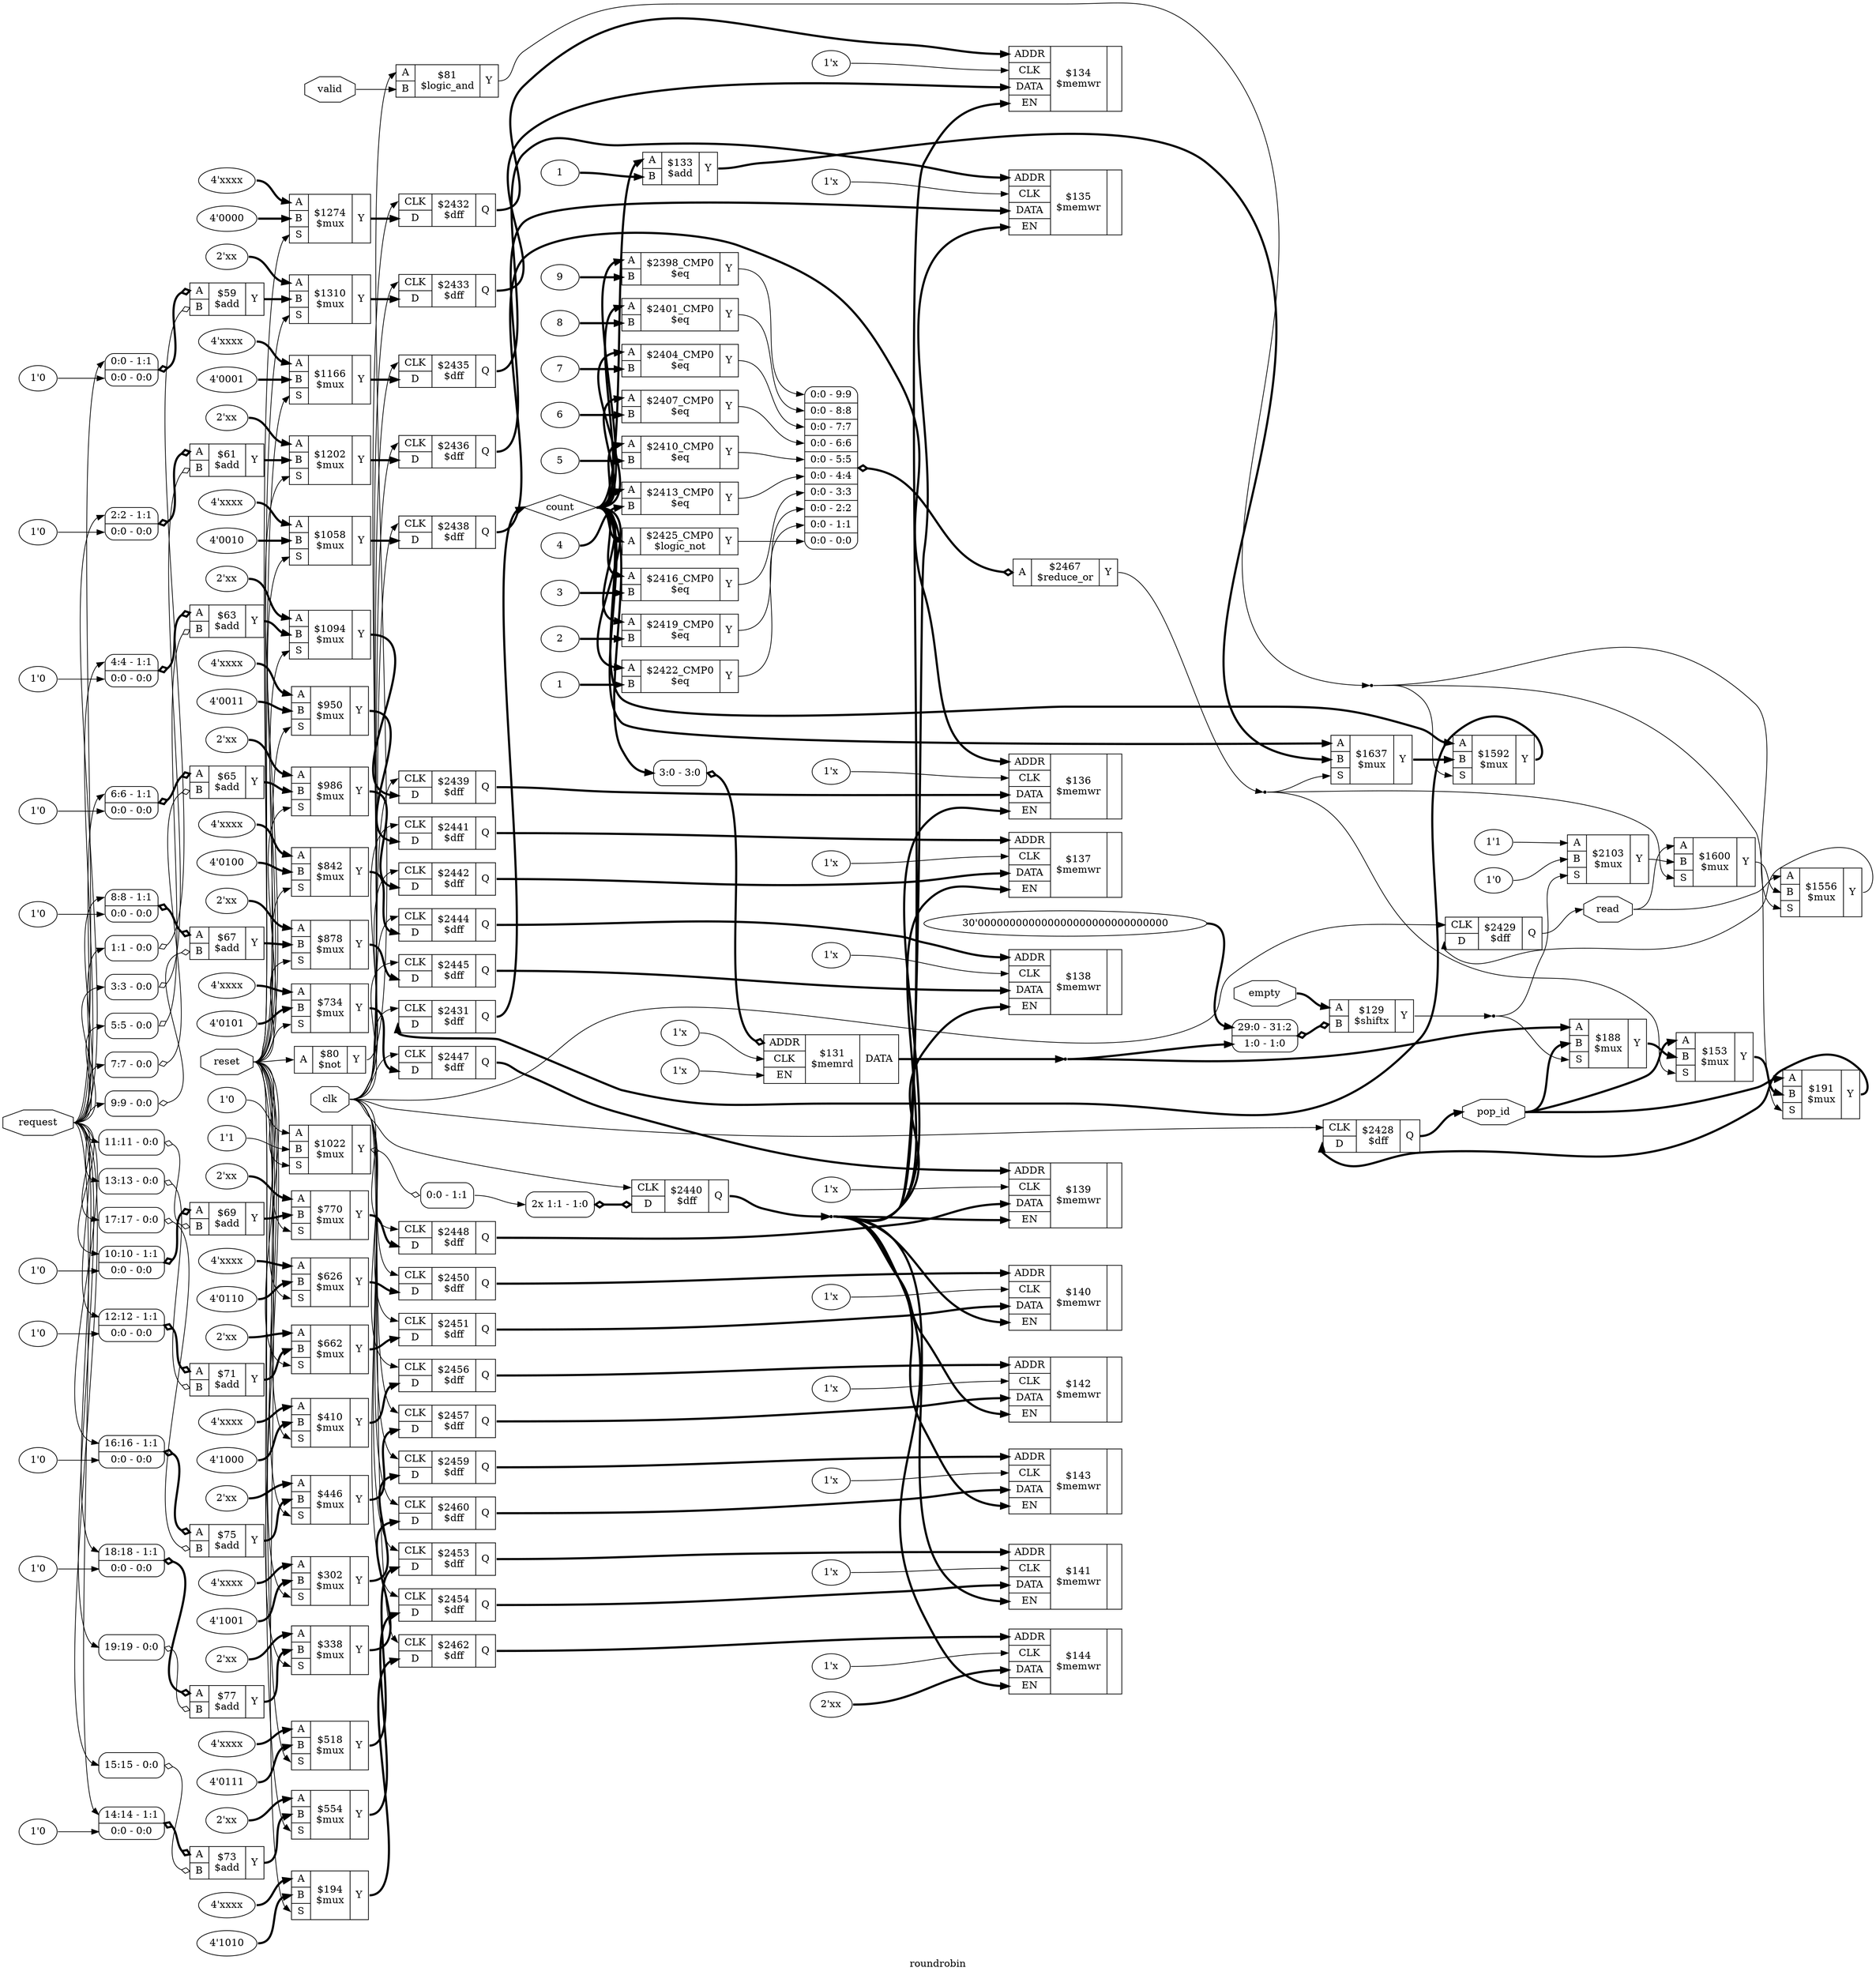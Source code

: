 digraph "roundrobin" {
label="roundrobin";
rankdir="LR";
remincross=true;
n80 [ shape=octagon, label="clk", color="black", fontcolor="black" ];
n81 [ shape=diamond, label="count", color="black", fontcolor="black" ];
n82 [ shape=octagon, label="empty", color="black", fontcolor="black" ];
n83 [ shape=octagon, label="pop_id", color="black", fontcolor="black" ];
n84 [ shape=octagon, label="read", color="black", fontcolor="black" ];
n85 [ shape=octagon, label="request", color="black", fontcolor="black" ];
n86 [ shape=octagon, label="reset", color="black", fontcolor="black" ];
n87 [ shape=octagon, label="valid", color="black", fontcolor="black" ];
v0 [ label="1" ];
c91 [ shape=record, label="{{<p88> A|<p89> B}|$133\n$add|{<p90> Y}}" ];
v2 [ label="1'0" ];
c92 [ shape=record, label="{{<p88> A|<p89> B}|$59\n$add|{<p90> Y}}" ];
x1 [ shape=record, style=rounded, label="<s1> 0:0 - 1:1 |<s0> 0:0 - 0:0 " ];
x1:e -> c92:p88:w [arrowhead=odiamond, arrowtail=odiamond, dir=both, color="black", style="setlinewidth(3)", label=""];
x3 [ shape=record, style=rounded, label="<s0> 1:1 - 0:0 " ];
x3:e -> c92:p89:w [arrowhead=odiamond, arrowtail=odiamond, dir=both, color="black", label=""];
v5 [ label="1'0" ];
c93 [ shape=record, label="{{<p88> A|<p89> B}|$61\n$add|{<p90> Y}}" ];
x4 [ shape=record, style=rounded, label="<s1> 2:2 - 1:1 |<s0> 0:0 - 0:0 " ];
x4:e -> c93:p88:w [arrowhead=odiamond, arrowtail=odiamond, dir=both, color="black", style="setlinewidth(3)", label=""];
x6 [ shape=record, style=rounded, label="<s0> 3:3 - 0:0 " ];
x6:e -> c93:p89:w [arrowhead=odiamond, arrowtail=odiamond, dir=both, color="black", label=""];
v8 [ label="1'0" ];
c94 [ shape=record, label="{{<p88> A|<p89> B}|$63\n$add|{<p90> Y}}" ];
x7 [ shape=record, style=rounded, label="<s1> 4:4 - 1:1 |<s0> 0:0 - 0:0 " ];
x7:e -> c94:p88:w [arrowhead=odiamond, arrowtail=odiamond, dir=both, color="black", style="setlinewidth(3)", label=""];
x9 [ shape=record, style=rounded, label="<s0> 5:5 - 0:0 " ];
x9:e -> c94:p89:w [arrowhead=odiamond, arrowtail=odiamond, dir=both, color="black", label=""];
v11 [ label="1'0" ];
c95 [ shape=record, label="{{<p88> A|<p89> B}|$65\n$add|{<p90> Y}}" ];
x10 [ shape=record, style=rounded, label="<s1> 6:6 - 1:1 |<s0> 0:0 - 0:0 " ];
x10:e -> c95:p88:w [arrowhead=odiamond, arrowtail=odiamond, dir=both, color="black", style="setlinewidth(3)", label=""];
x12 [ shape=record, style=rounded, label="<s0> 7:7 - 0:0 " ];
x12:e -> c95:p89:w [arrowhead=odiamond, arrowtail=odiamond, dir=both, color="black", label=""];
v14 [ label="1'0" ];
c96 [ shape=record, label="{{<p88> A|<p89> B}|$67\n$add|{<p90> Y}}" ];
x13 [ shape=record, style=rounded, label="<s1> 8:8 - 1:1 |<s0> 0:0 - 0:0 " ];
x13:e -> c96:p88:w [arrowhead=odiamond, arrowtail=odiamond, dir=both, color="black", style="setlinewidth(3)", label=""];
x15 [ shape=record, style=rounded, label="<s0> 9:9 - 0:0 " ];
x15:e -> c96:p89:w [arrowhead=odiamond, arrowtail=odiamond, dir=both, color="black", label=""];
v17 [ label="1'0" ];
c97 [ shape=record, label="{{<p88> A|<p89> B}|$69\n$add|{<p90> Y}}" ];
x16 [ shape=record, style=rounded, label="<s1> 10:10 - 1:1 |<s0> 0:0 - 0:0 " ];
x16:e -> c97:p88:w [arrowhead=odiamond, arrowtail=odiamond, dir=both, color="black", style="setlinewidth(3)", label=""];
x18 [ shape=record, style=rounded, label="<s0> 11:11 - 0:0 " ];
x18:e -> c97:p89:w [arrowhead=odiamond, arrowtail=odiamond, dir=both, color="black", label=""];
v20 [ label="1'0" ];
c98 [ shape=record, label="{{<p88> A|<p89> B}|$71\n$add|{<p90> Y}}" ];
x19 [ shape=record, style=rounded, label="<s1> 12:12 - 1:1 |<s0> 0:0 - 0:0 " ];
x19:e -> c98:p88:w [arrowhead=odiamond, arrowtail=odiamond, dir=both, color="black", style="setlinewidth(3)", label=""];
x21 [ shape=record, style=rounded, label="<s0> 13:13 - 0:0 " ];
x21:e -> c98:p89:w [arrowhead=odiamond, arrowtail=odiamond, dir=both, color="black", label=""];
v23 [ label="1'0" ];
c99 [ shape=record, label="{{<p88> A|<p89> B}|$73\n$add|{<p90> Y}}" ];
x22 [ shape=record, style=rounded, label="<s1> 14:14 - 1:1 |<s0> 0:0 - 0:0 " ];
x22:e -> c99:p88:w [arrowhead=odiamond, arrowtail=odiamond, dir=both, color="black", style="setlinewidth(3)", label=""];
x24 [ shape=record, style=rounded, label="<s0> 15:15 - 0:0 " ];
x24:e -> c99:p89:w [arrowhead=odiamond, arrowtail=odiamond, dir=both, color="black", label=""];
v26 [ label="1'0" ];
c100 [ shape=record, label="{{<p88> A|<p89> B}|$75\n$add|{<p90> Y}}" ];
x25 [ shape=record, style=rounded, label="<s1> 16:16 - 1:1 |<s0> 0:0 - 0:0 " ];
x25:e -> c100:p88:w [arrowhead=odiamond, arrowtail=odiamond, dir=both, color="black", style="setlinewidth(3)", label=""];
x27 [ shape=record, style=rounded, label="<s0> 17:17 - 0:0 " ];
x27:e -> c100:p89:w [arrowhead=odiamond, arrowtail=odiamond, dir=both, color="black", label=""];
v29 [ label="1'0" ];
c101 [ shape=record, label="{{<p88> A|<p89> B}|$77\n$add|{<p90> Y}}" ];
x28 [ shape=record, style=rounded, label="<s1> 18:18 - 1:1 |<s0> 0:0 - 0:0 " ];
x28:e -> c101:p88:w [arrowhead=odiamond, arrowtail=odiamond, dir=both, color="black", style="setlinewidth(3)", label=""];
x30 [ shape=record, style=rounded, label="<s0> 19:19 - 0:0 " ];
x30:e -> c101:p89:w [arrowhead=odiamond, arrowtail=odiamond, dir=both, color="black", label=""];
c102 [ shape=record, label="{{<p88> A}|$2467\n$reduce_or|{<p90> Y}}" ];
x31 [ shape=record, style=rounded, label="<s9> 0:0 - 9:9 |<s8> 0:0 - 8:8 |<s7> 0:0 - 7:7 |<s6> 0:0 - 6:6 |<s5> 0:0 - 5:5 |<s4> 0:0 - 4:4 |<s3> 0:0 - 3:3 |<s2> 0:0 - 2:2 |<s1> 0:0 - 1:1 |<s0> 0:0 - 0:0 " ];
x31:e -> c102:p88:w [arrowhead=odiamond, arrowtail=odiamond, dir=both, color="black", style="setlinewidth(3)", label=""];
c103 [ shape=record, label="{{<p88> A}|$80\n$not|{<p90> Y}}" ];
c104 [ shape=record, label="{{<p88> A|<p89> B}|$81\n$logic_and|{<p90> Y}}" ];
v33 [ label="1'x" ];
v34 [ label="1'x" ];
c109 [ shape=record, label="{{<p105> ADDR|<p106> CLK|<p107> EN}|$131\n$memrd|{<p108> DATA}}" ];
x32 [ shape=record, style=rounded, label="<s0> 3:0 - 3:0 " ];
x32:e -> c109:p105:w [arrowhead=odiamond, arrowtail=odiamond, dir=both, color="black", style="setlinewidth(3)", label=""];
v35 [ label="1'x" ];
c110 [ shape=record, label="{{<p105> ADDR|<p106> CLK|<p108> DATA|<p107> EN}|$134\n$memwr|{}}" ];
v36 [ label="1'x" ];
c111 [ shape=record, label="{{<p105> ADDR|<p106> CLK|<p108> DATA|<p107> EN}|$135\n$memwr|{}}" ];
v37 [ label="1'x" ];
c112 [ shape=record, label="{{<p105> ADDR|<p106> CLK|<p108> DATA|<p107> EN}|$136\n$memwr|{}}" ];
v38 [ label="1'x" ];
c113 [ shape=record, label="{{<p105> ADDR|<p106> CLK|<p108> DATA|<p107> EN}|$137\n$memwr|{}}" ];
v39 [ label="1'x" ];
c114 [ shape=record, label="{{<p105> ADDR|<p106> CLK|<p108> DATA|<p107> EN}|$138\n$memwr|{}}" ];
v40 [ label="1'x" ];
c115 [ shape=record, label="{{<p105> ADDR|<p106> CLK|<p108> DATA|<p107> EN}|$139\n$memwr|{}}" ];
v41 [ label="1'x" ];
c116 [ shape=record, label="{{<p105> ADDR|<p106> CLK|<p108> DATA|<p107> EN}|$140\n$memwr|{}}" ];
v42 [ label="1'x" ];
c117 [ shape=record, label="{{<p105> ADDR|<p106> CLK|<p108> DATA|<p107> EN}|$141\n$memwr|{}}" ];
v43 [ label="1'x" ];
c118 [ shape=record, label="{{<p105> ADDR|<p106> CLK|<p108> DATA|<p107> EN}|$142\n$memwr|{}}" ];
v44 [ label="1'x" ];
c119 [ shape=record, label="{{<p105> ADDR|<p106> CLK|<p108> DATA|<p107> EN}|$143\n$memwr|{}}" ];
v45 [ label="1'x" ];
v46 [ label="2'xx" ];
c120 [ shape=record, label="{{<p105> ADDR|<p106> CLK|<p108> DATA|<p107> EN}|$144\n$memwr|{}}" ];
c123 [ shape=record, label="{{<p106> CLK|<p121> D}|$2428\n$dff|{<p122> Q}}" ];
c124 [ shape=record, label="{{<p106> CLK|<p121> D}|$2429\n$dff|{<p122> Q}}" ];
c125 [ shape=record, label="{{<p106> CLK|<p121> D}|$2431\n$dff|{<p122> Q}}" ];
c126 [ shape=record, label="{{<p106> CLK|<p121> D}|$2432\n$dff|{<p122> Q}}" ];
c127 [ shape=record, label="{{<p106> CLK|<p121> D}|$2433\n$dff|{<p122> Q}}" ];
c128 [ shape=record, label="{{<p106> CLK|<p121> D}|$2435\n$dff|{<p122> Q}}" ];
c129 [ shape=record, label="{{<p106> CLK|<p121> D}|$2436\n$dff|{<p122> Q}}" ];
c130 [ shape=record, label="{{<p106> CLK|<p121> D}|$2438\n$dff|{<p122> Q}}" ];
c131 [ shape=record, label="{{<p106> CLK|<p121> D}|$2439\n$dff|{<p122> Q}}" ];
c132 [ shape=record, label="{{<p106> CLK|<p121> D}|$2440\n$dff|{<p122> Q}}" ];
x47 [ shape=record, style=rounded, label="<s1> 2x 1:1 - 1:0 " ];
x47:e -> c132:p121:w [arrowhead=odiamond, arrowtail=odiamond, dir=both, color="black", style="setlinewidth(3)", label=""];
c133 [ shape=record, label="{{<p106> CLK|<p121> D}|$2441\n$dff|{<p122> Q}}" ];
c134 [ shape=record, label="{{<p106> CLK|<p121> D}|$2442\n$dff|{<p122> Q}}" ];
c135 [ shape=record, label="{{<p106> CLK|<p121> D}|$2444\n$dff|{<p122> Q}}" ];
c136 [ shape=record, label="{{<p106> CLK|<p121> D}|$2445\n$dff|{<p122> Q}}" ];
c137 [ shape=record, label="{{<p106> CLK|<p121> D}|$2447\n$dff|{<p122> Q}}" ];
c138 [ shape=record, label="{{<p106> CLK|<p121> D}|$2448\n$dff|{<p122> Q}}" ];
c139 [ shape=record, label="{{<p106> CLK|<p121> D}|$2450\n$dff|{<p122> Q}}" ];
c140 [ shape=record, label="{{<p106> CLK|<p121> D}|$2451\n$dff|{<p122> Q}}" ];
c141 [ shape=record, label="{{<p106> CLK|<p121> D}|$2453\n$dff|{<p122> Q}}" ];
c142 [ shape=record, label="{{<p106> CLK|<p121> D}|$2454\n$dff|{<p122> Q}}" ];
c143 [ shape=record, label="{{<p106> CLK|<p121> D}|$2456\n$dff|{<p122> Q}}" ];
c144 [ shape=record, label="{{<p106> CLK|<p121> D}|$2457\n$dff|{<p122> Q}}" ];
c145 [ shape=record, label="{{<p106> CLK|<p121> D}|$2459\n$dff|{<p122> Q}}" ];
c146 [ shape=record, label="{{<p106> CLK|<p121> D}|$2460\n$dff|{<p122> Q}}" ];
c147 [ shape=record, label="{{<p106> CLK|<p121> D}|$2462\n$dff|{<p122> Q}}" ];
v48 [ label="1'0" ];
v49 [ label="1'1" ];
c149 [ shape=record, label="{{<p88> A|<p89> B|<p148> S}|$1022\n$mux|{<p90> Y}}" ];
x50 [ shape=record, style=rounded, label="<s0> 0:0 - 1:1 " ];
c149:p90:e -> x50:w [arrowhead=odiamond, arrowtail=odiamond, dir=both, color="black", label=""];
v51 [ label="4'xxxx" ];
v52 [ label="4'0010" ];
c150 [ shape=record, label="{{<p88> A|<p89> B|<p148> S}|$1058\n$mux|{<p90> Y}}" ];
v53 [ label="2'xx" ];
c151 [ shape=record, label="{{<p88> A|<p89> B|<p148> S}|$1094\n$mux|{<p90> Y}}" ];
v54 [ label="4'xxxx" ];
v55 [ label="4'0001" ];
c152 [ shape=record, label="{{<p88> A|<p89> B|<p148> S}|$1166\n$mux|{<p90> Y}}" ];
v56 [ label="2'xx" ];
c153 [ shape=record, label="{{<p88> A|<p89> B|<p148> S}|$1202\n$mux|{<p90> Y}}" ];
v57 [ label="4'xxxx" ];
v58 [ label="4'0000" ];
c154 [ shape=record, label="{{<p88> A|<p89> B|<p148> S}|$1274\n$mux|{<p90> Y}}" ];
v59 [ label="2'xx" ];
c155 [ shape=record, label="{{<p88> A|<p89> B|<p148> S}|$1310\n$mux|{<p90> Y}}" ];
c156 [ shape=record, label="{{<p88> A|<p89> B|<p148> S}|$153\n$mux|{<p90> Y}}" ];
c157 [ shape=record, label="{{<p88> A|<p89> B|<p148> S}|$1556\n$mux|{<p90> Y}}" ];
c158 [ shape=record, label="{{<p88> A|<p89> B|<p148> S}|$1592\n$mux|{<p90> Y}}" ];
c159 [ shape=record, label="{{<p88> A|<p89> B|<p148> S}|$1600\n$mux|{<p90> Y}}" ];
c160 [ shape=record, label="{{<p88> A|<p89> B|<p148> S}|$1637\n$mux|{<p90> Y}}" ];
c161 [ shape=record, label="{{<p88> A|<p89> B|<p148> S}|$188\n$mux|{<p90> Y}}" ];
c162 [ shape=record, label="{{<p88> A|<p89> B|<p148> S}|$191\n$mux|{<p90> Y}}" ];
v60 [ label="4'xxxx" ];
v61 [ label="4'1010" ];
c163 [ shape=record, label="{{<p88> A|<p89> B|<p148> S}|$194\n$mux|{<p90> Y}}" ];
v62 [ label="1'1" ];
v63 [ label="1'0" ];
c164 [ shape=record, label="{{<p88> A|<p89> B|<p148> S}|$2103\n$mux|{<p90> Y}}" ];
v64 [ label="9" ];
c165 [ shape=record, label="{{<p88> A|<p89> B}|$2398_CMP0\n$eq|{<p90> Y}}" ];
v65 [ label="8" ];
c166 [ shape=record, label="{{<p88> A|<p89> B}|$2401_CMP0\n$eq|{<p90> Y}}" ];
v66 [ label="7" ];
c167 [ shape=record, label="{{<p88> A|<p89> B}|$2404_CMP0\n$eq|{<p90> Y}}" ];
v67 [ label="6" ];
c168 [ shape=record, label="{{<p88> A|<p89> B}|$2407_CMP0\n$eq|{<p90> Y}}" ];
v68 [ label="5" ];
c169 [ shape=record, label="{{<p88> A|<p89> B}|$2410_CMP0\n$eq|{<p90> Y}}" ];
v69 [ label="4" ];
c170 [ shape=record, label="{{<p88> A|<p89> B}|$2413_CMP0\n$eq|{<p90> Y}}" ];
v70 [ label="3" ];
c171 [ shape=record, label="{{<p88> A|<p89> B}|$2416_CMP0\n$eq|{<p90> Y}}" ];
v71 [ label="2" ];
c172 [ shape=record, label="{{<p88> A|<p89> B}|$2419_CMP0\n$eq|{<p90> Y}}" ];
v72 [ label="1" ];
c173 [ shape=record, label="{{<p88> A|<p89> B}|$2422_CMP0\n$eq|{<p90> Y}}" ];
c174 [ shape=record, label="{{<p88> A}|$2425_CMP0\n$logic_not|{<p90> Y}}" ];
v73 [ label="4'xxxx" ];
v74 [ label="4'1001" ];
c175 [ shape=record, label="{{<p88> A|<p89> B|<p148> S}|$302\n$mux|{<p90> Y}}" ];
v75 [ label="2'xx" ];
c176 [ shape=record, label="{{<p88> A|<p89> B|<p148> S}|$338\n$mux|{<p90> Y}}" ];
v76 [ label="4'xxxx" ];
v77 [ label="4'1000" ];
c177 [ shape=record, label="{{<p88> A|<p89> B|<p148> S}|$410\n$mux|{<p90> Y}}" ];
v78 [ label="2'xx" ];
c178 [ shape=record, label="{{<p88> A|<p89> B|<p148> S}|$446\n$mux|{<p90> Y}}" ];
v79 [ label="4'xxxx" ];
v80 [ label="4'0111" ];
c179 [ shape=record, label="{{<p88> A|<p89> B|<p148> S}|$518\n$mux|{<p90> Y}}" ];
v81 [ label="2'xx" ];
c180 [ shape=record, label="{{<p88> A|<p89> B|<p148> S}|$554\n$mux|{<p90> Y}}" ];
v82 [ label="4'xxxx" ];
v83 [ label="4'0110" ];
c181 [ shape=record, label="{{<p88> A|<p89> B|<p148> S}|$626\n$mux|{<p90> Y}}" ];
v84 [ label="2'xx" ];
c182 [ shape=record, label="{{<p88> A|<p89> B|<p148> S}|$662\n$mux|{<p90> Y}}" ];
v85 [ label="4'xxxx" ];
v86 [ label="4'0101" ];
c183 [ shape=record, label="{{<p88> A|<p89> B|<p148> S}|$734\n$mux|{<p90> Y}}" ];
v87 [ label="2'xx" ];
c184 [ shape=record, label="{{<p88> A|<p89> B|<p148> S}|$770\n$mux|{<p90> Y}}" ];
v88 [ label="4'xxxx" ];
v89 [ label="4'0100" ];
c185 [ shape=record, label="{{<p88> A|<p89> B|<p148> S}|$842\n$mux|{<p90> Y}}" ];
v90 [ label="2'xx" ];
c186 [ shape=record, label="{{<p88> A|<p89> B|<p148> S}|$878\n$mux|{<p90> Y}}" ];
v91 [ label="4'xxxx" ];
v92 [ label="4'0011" ];
c187 [ shape=record, label="{{<p88> A|<p89> B|<p148> S}|$950\n$mux|{<p90> Y}}" ];
v93 [ label="2'xx" ];
c188 [ shape=record, label="{{<p88> A|<p89> B|<p148> S}|$986\n$mux|{<p90> Y}}" ];
v95 [ label="30'000000000000000000000000000000" ];
c189 [ shape=record, label="{{<p88> A|<p89> B}|$129\n$shiftx|{<p90> Y}}" ];
x94 [ shape=record, style=rounded, label="<s1> 29:0 - 31:2 |<s0> 1:0 - 1:0 " ];
x94:e -> c189:p89:w [arrowhead=odiamond, arrowtail=odiamond, dir=both, color="black", style="setlinewidth(3)", label=""];
c188:p90:e -> c134:p121:w [color="black", style="setlinewidth(3)", label=""];
c185:p90:e -> c135:p121:w [color="black", style="setlinewidth(3)", label=""];
c186:p90:e -> c136:p121:w [color="black", style="setlinewidth(3)", label=""];
c183:p90:e -> c137:p121:w [color="black", style="setlinewidth(3)", label=""];
c184:p90:e -> c138:p121:w [color="black", style="setlinewidth(3)", label=""];
c181:p90:e -> c139:p121:w [color="black", style="setlinewidth(3)", label=""];
c182:p90:e -> c140:p121:w [color="black", style="setlinewidth(3)", label=""];
c179:p90:e -> c141:p121:w [color="black", style="setlinewidth(3)", label=""];
c180:p90:e -> c142:p121:w [color="black", style="setlinewidth(3)", label=""];
c177:p90:e -> c143:p121:w [color="black", style="setlinewidth(3)", label=""];
c154:p90:e -> c126:p121:w [color="black", style="setlinewidth(3)", label=""];
c178:p90:e -> c144:p121:w [color="black", style="setlinewidth(3)", label=""];
c175:p90:e -> c145:p121:w [color="black", style="setlinewidth(3)", label=""];
c176:p90:e -> c146:p121:w [color="black", style="setlinewidth(3)", label=""];
c163:p90:e -> c147:p121:w [color="black", style="setlinewidth(3)", label=""];
c158:p90:e -> c125:p121:w [color="black", style="setlinewidth(3)", label=""];
c162:p90:e -> c123:p121:w [color="black", style="setlinewidth(3)", label=""];
c157:p90:e -> c124:p121:w [color="black", label=""];
c160:p90:e -> c158:p89:w [color="black", style="setlinewidth(3)", label=""];
c159:p90:e -> c157:p89:w [color="black", label=""];
c91:p90:e -> c160:p89:w [color="black", style="setlinewidth(3)", label=""];
c155:p90:e -> c127:p121:w [color="black", style="setlinewidth(3)", label=""];
c164:p90:e -> c159:p89:w [color="black", label=""];
c92:p90:e -> c155:p89:w [color="black", style="setlinewidth(3)", label=""];
c93:p90:e -> c153:p89:w [color="black", style="setlinewidth(3)", label=""];
c94:p90:e -> c151:p89:w [color="black", style="setlinewidth(3)", label=""];
c95:p90:e -> c188:p89:w [color="black", style="setlinewidth(3)", label=""];
c96:p90:e -> c186:p89:w [color="black", style="setlinewidth(3)", label=""];
c97:p90:e -> c184:p89:w [color="black", style="setlinewidth(3)", label=""];
c98:p90:e -> c182:p89:w [color="black", style="setlinewidth(3)", label=""];
c99:p90:e -> c180:p89:w [color="black", style="setlinewidth(3)", label=""];
c100:p90:e -> c178:p89:w [color="black", style="setlinewidth(3)", label=""];
x50:s0:e -> x47:s1:w [color="black", label=""];
c101:p90:e -> c176:p89:w [color="black", style="setlinewidth(3)", label=""];
n41 [ shape=point ];
c102:p90:e -> n41:w [color="black", label=""];
n41:e -> c156:p148:w [color="black", label=""];
n41:e -> c159:p148:w [color="black", label=""];
n41:e -> c160:p148:w [color="black", label=""];
c103:p90:e -> c104:p88:w [color="black", label=""];
n43 [ shape=point ];
c104:p90:e -> n43:w [color="black", label=""];
n43:e -> c157:p148:w [color="black", label=""];
n43:e -> c158:p148:w [color="black", label=""];
n43:e -> c162:p148:w [color="black", label=""];
n44 [ shape=point ];
c109:p108:e -> n44:w [color="black", style="setlinewidth(3)", label=""];
n44:e -> c161:p88:w [color="black", style="setlinewidth(3)", label=""];
n44:e -> x94:s0:w [color="black", style="setlinewidth(3)", label=""];
c126:p122:e -> c110:p105:w [color="black", style="setlinewidth(3)", label=""];
c127:p122:e -> c110:p108:w [color="black", style="setlinewidth(3)", label=""];
n47 [ shape=point ];
c132:p122:e -> n47:w [color="black", style="setlinewidth(3)", label=""];
n47:e -> c110:p107:w [color="black", style="setlinewidth(3)", label=""];
n47:e -> c111:p107:w [color="black", style="setlinewidth(3)", label=""];
n47:e -> c112:p107:w [color="black", style="setlinewidth(3)", label=""];
n47:e -> c113:p107:w [color="black", style="setlinewidth(3)", label=""];
n47:e -> c114:p107:w [color="black", style="setlinewidth(3)", label=""];
n47:e -> c115:p107:w [color="black", style="setlinewidth(3)", label=""];
n47:e -> c116:p107:w [color="black", style="setlinewidth(3)", label=""];
n47:e -> c117:p107:w [color="black", style="setlinewidth(3)", label=""];
n47:e -> c118:p107:w [color="black", style="setlinewidth(3)", label=""];
n47:e -> c119:p107:w [color="black", style="setlinewidth(3)", label=""];
n47:e -> c120:p107:w [color="black", style="setlinewidth(3)", label=""];
c128:p122:e -> c111:p105:w [color="black", style="setlinewidth(3)", label=""];
c129:p122:e -> c111:p108:w [color="black", style="setlinewidth(3)", label=""];
c152:p90:e -> c128:p121:w [color="black", style="setlinewidth(3)", label=""];
c130:p122:e -> c112:p105:w [color="black", style="setlinewidth(3)", label=""];
c131:p122:e -> c112:p108:w [color="black", style="setlinewidth(3)", label=""];
c133:p122:e -> c113:p105:w [color="black", style="setlinewidth(3)", label=""];
c134:p122:e -> c113:p108:w [color="black", style="setlinewidth(3)", label=""];
c135:p122:e -> c114:p105:w [color="black", style="setlinewidth(3)", label=""];
c136:p122:e -> c114:p108:w [color="black", style="setlinewidth(3)", label=""];
c137:p122:e -> c115:p105:w [color="black", style="setlinewidth(3)", label=""];
c138:p122:e -> c115:p108:w [color="black", style="setlinewidth(3)", label=""];
c139:p122:e -> c116:p105:w [color="black", style="setlinewidth(3)", label=""];
c140:p122:e -> c116:p108:w [color="black", style="setlinewidth(3)", label=""];
c153:p90:e -> c129:p121:w [color="black", style="setlinewidth(3)", label=""];
c141:p122:e -> c117:p105:w [color="black", style="setlinewidth(3)", label=""];
c142:p122:e -> c117:p108:w [color="black", style="setlinewidth(3)", label=""];
c143:p122:e -> c118:p105:w [color="black", style="setlinewidth(3)", label=""];
c144:p122:e -> c118:p108:w [color="black", style="setlinewidth(3)", label=""];
c145:p122:e -> c119:p105:w [color="black", style="setlinewidth(3)", label=""];
c146:p122:e -> c119:p108:w [color="black", style="setlinewidth(3)", label=""];
c147:p122:e -> c120:p105:w [color="black", style="setlinewidth(3)", label=""];
c161:p90:e -> c156:p89:w [color="black", style="setlinewidth(3)", label=""];
c156:p90:e -> c162:p89:w [color="black", style="setlinewidth(3)", label=""];
c165:p90:e -> x31:s9:w [color="black", label=""];
c150:p90:e -> c130:p121:w [color="black", style="setlinewidth(3)", label=""];
c166:p90:e -> x31:s8:w [color="black", label=""];
c167:p90:e -> x31:s7:w [color="black", label=""];
c168:p90:e -> x31:s6:w [color="black", label=""];
c169:p90:e -> x31:s5:w [color="black", label=""];
c170:p90:e -> x31:s4:w [color="black", label=""];
c171:p90:e -> x31:s3:w [color="black", label=""];
c172:p90:e -> x31:s2:w [color="black", label=""];
c173:p90:e -> x31:s1:w [color="black", label=""];
c174:p90:e -> x31:s0:w [color="black", label=""];
n79 [ shape=point ];
c189:p90:e -> n79:w [color="black", label=""];
n79:e -> c161:p148:w [color="black", label=""];
n79:e -> c164:p148:w [color="black", label=""];
c151:p90:e -> c131:p121:w [color="black", style="setlinewidth(3)", label=""];
n80:e -> c123:p106:w [color="black", label=""];
n80:e -> c124:p106:w [color="black", label=""];
n80:e -> c125:p106:w [color="black", label=""];
n80:e -> c126:p106:w [color="black", label=""];
n80:e -> c127:p106:w [color="black", label=""];
n80:e -> c128:p106:w [color="black", label=""];
n80:e -> c129:p106:w [color="black", label=""];
n80:e -> c130:p106:w [color="black", label=""];
n80:e -> c131:p106:w [color="black", label=""];
n80:e -> c132:p106:w [color="black", label=""];
n80:e -> c133:p106:w [color="black", label=""];
n80:e -> c134:p106:w [color="black", label=""];
n80:e -> c135:p106:w [color="black", label=""];
n80:e -> c136:p106:w [color="black", label=""];
n80:e -> c137:p106:w [color="black", label=""];
n80:e -> c138:p106:w [color="black", label=""];
n80:e -> c139:p106:w [color="black", label=""];
n80:e -> c140:p106:w [color="black", label=""];
n80:e -> c141:p106:w [color="black", label=""];
n80:e -> c142:p106:w [color="black", label=""];
n80:e -> c143:p106:w [color="black", label=""];
n80:e -> c144:p106:w [color="black", label=""];
n80:e -> c145:p106:w [color="black", label=""];
n80:e -> c146:p106:w [color="black", label=""];
n80:e -> c147:p106:w [color="black", label=""];
c125:p122:e -> n81:w [color="black", style="setlinewidth(3)", label=""];
n81:e -> c158:p88:w [color="black", style="setlinewidth(3)", label=""];
n81:e -> c160:p88:w [color="black", style="setlinewidth(3)", label=""];
n81:e -> c165:p88:w [color="black", style="setlinewidth(3)", label=""];
n81:e -> c166:p88:w [color="black", style="setlinewidth(3)", label=""];
n81:e -> c167:p88:w [color="black", style="setlinewidth(3)", label=""];
n81:e -> c168:p88:w [color="black", style="setlinewidth(3)", label=""];
n81:e -> c169:p88:w [color="black", style="setlinewidth(3)", label=""];
n81:e -> c170:p88:w [color="black", style="setlinewidth(3)", label=""];
n81:e -> c171:p88:w [color="black", style="setlinewidth(3)", label=""];
n81:e -> c172:p88:w [color="black", style="setlinewidth(3)", label=""];
n81:e -> c173:p88:w [color="black", style="setlinewidth(3)", label=""];
n81:e -> c174:p88:w [color="black", style="setlinewidth(3)", label=""];
n81:e -> c91:p88:w [color="black", style="setlinewidth(3)", label=""];
n81:e -> x32:s0:w [color="black", style="setlinewidth(3)", label=""];
n82:e -> c189:p88:w [color="black", style="setlinewidth(3)", label=""];
c123:p122:e -> n83:w [color="black", style="setlinewidth(3)", label=""];
n83:e -> c156:p88:w [color="black", style="setlinewidth(3)", label=""];
n83:e -> c161:p89:w [color="black", style="setlinewidth(3)", label=""];
n83:e -> c162:p88:w [color="black", style="setlinewidth(3)", label=""];
c124:p122:e -> n84:w [color="black", label=""];
n84:e -> c157:p88:w [color="black", label=""];
n84:e -> c159:p88:w [color="black", label=""];
n85:e -> x10:s1:w [color="black", label=""];
n85:e -> x12:s0:w [color="black", label=""];
n85:e -> x13:s1:w [color="black", label=""];
n85:e -> x15:s0:w [color="black", label=""];
n85:e -> x16:s1:w [color="black", label=""];
n85:e -> x18:s0:w [color="black", label=""];
n85:e -> x19:s1:w [color="black", label=""];
n85:e -> x1:s1:w [color="black", label=""];
n85:e -> x21:s0:w [color="black", label=""];
n85:e -> x22:s1:w [color="black", label=""];
n85:e -> x24:s0:w [color="black", label=""];
n85:e -> x25:s1:w [color="black", label=""];
n85:e -> x27:s0:w [color="black", label=""];
n85:e -> x28:s1:w [color="black", label=""];
n85:e -> x30:s0:w [color="black", label=""];
n85:e -> x3:s0:w [color="black", label=""];
n85:e -> x4:s1:w [color="black", label=""];
n85:e -> x6:s0:w [color="black", label=""];
n85:e -> x7:s1:w [color="black", label=""];
n85:e -> x9:s0:w [color="black", label=""];
n86:e -> c103:p88:w [color="black", label=""];
n86:e -> c149:p148:w [color="black", label=""];
n86:e -> c150:p148:w [color="black", label=""];
n86:e -> c151:p148:w [color="black", label=""];
n86:e -> c152:p148:w [color="black", label=""];
n86:e -> c153:p148:w [color="black", label=""];
n86:e -> c154:p148:w [color="black", label=""];
n86:e -> c155:p148:w [color="black", label=""];
n86:e -> c163:p148:w [color="black", label=""];
n86:e -> c175:p148:w [color="black", label=""];
n86:e -> c176:p148:w [color="black", label=""];
n86:e -> c177:p148:w [color="black", label=""];
n86:e -> c178:p148:w [color="black", label=""];
n86:e -> c179:p148:w [color="black", label=""];
n86:e -> c180:p148:w [color="black", label=""];
n86:e -> c181:p148:w [color="black", label=""];
n86:e -> c182:p148:w [color="black", label=""];
n86:e -> c183:p148:w [color="black", label=""];
n86:e -> c184:p148:w [color="black", label=""];
n86:e -> c185:p148:w [color="black", label=""];
n86:e -> c186:p148:w [color="black", label=""];
n86:e -> c187:p148:w [color="black", label=""];
n86:e -> c188:p148:w [color="black", label=""];
n87:e -> c104:p89:w [color="black", label=""];
c187:p90:e -> c133:p121:w [color="black", style="setlinewidth(3)", label=""];
v0:e -> c91:p89:w [color="black", style="setlinewidth(3)", label=""];
v11:e -> x10:s0:w [color="black", label=""];
v14:e -> x13:s0:w [color="black", label=""];
v17:e -> x16:s0:w [color="black", label=""];
v2:e -> x1:s0:w [color="black", label=""];
v20:e -> x19:s0:w [color="black", label=""];
v23:e -> x22:s0:w [color="black", label=""];
v26:e -> x25:s0:w [color="black", label=""];
v29:e -> x28:s0:w [color="black", label=""];
v33:e -> c109:p106:w [color="black", label=""];
v34:e -> c109:p107:w [color="black", label=""];
v35:e -> c110:p106:w [color="black", label=""];
v36:e -> c111:p106:w [color="black", label=""];
v37:e -> c112:p106:w [color="black", label=""];
v38:e -> c113:p106:w [color="black", label=""];
v39:e -> c114:p106:w [color="black", label=""];
v40:e -> c115:p106:w [color="black", label=""];
v41:e -> c116:p106:w [color="black", label=""];
v42:e -> c117:p106:w [color="black", label=""];
v43:e -> c118:p106:w [color="black", label=""];
v44:e -> c119:p106:w [color="black", label=""];
v45:e -> c120:p106:w [color="black", label=""];
v46:e -> c120:p108:w [color="black", style="setlinewidth(3)", label=""];
v48:e -> c149:p88:w [color="black", label=""];
v49:e -> c149:p89:w [color="black", label=""];
v5:e -> x4:s0:w [color="black", label=""];
v51:e -> c150:p88:w [color="black", style="setlinewidth(3)", label=""];
v52:e -> c150:p89:w [color="black", style="setlinewidth(3)", label=""];
v53:e -> c151:p88:w [color="black", style="setlinewidth(3)", label=""];
v54:e -> c152:p88:w [color="black", style="setlinewidth(3)", label=""];
v55:e -> c152:p89:w [color="black", style="setlinewidth(3)", label=""];
v56:e -> c153:p88:w [color="black", style="setlinewidth(3)", label=""];
v57:e -> c154:p88:w [color="black", style="setlinewidth(3)", label=""];
v58:e -> c154:p89:w [color="black", style="setlinewidth(3)", label=""];
v59:e -> c155:p88:w [color="black", style="setlinewidth(3)", label=""];
v60:e -> c163:p88:w [color="black", style="setlinewidth(3)", label=""];
v61:e -> c163:p89:w [color="black", style="setlinewidth(3)", label=""];
v62:e -> c164:p88:w [color="black", label=""];
v63:e -> c164:p89:w [color="black", label=""];
v64:e -> c165:p89:w [color="black", style="setlinewidth(3)", label=""];
v65:e -> c166:p89:w [color="black", style="setlinewidth(3)", label=""];
v66:e -> c167:p89:w [color="black", style="setlinewidth(3)", label=""];
v67:e -> c168:p89:w [color="black", style="setlinewidth(3)", label=""];
v68:e -> c169:p89:w [color="black", style="setlinewidth(3)", label=""];
v69:e -> c170:p89:w [color="black", style="setlinewidth(3)", label=""];
v70:e -> c171:p89:w [color="black", style="setlinewidth(3)", label=""];
v71:e -> c172:p89:w [color="black", style="setlinewidth(3)", label=""];
v72:e -> c173:p89:w [color="black", style="setlinewidth(3)", label=""];
v73:e -> c175:p88:w [color="black", style="setlinewidth(3)", label=""];
v74:e -> c175:p89:w [color="black", style="setlinewidth(3)", label=""];
v75:e -> c176:p88:w [color="black", style="setlinewidth(3)", label=""];
v76:e -> c177:p88:w [color="black", style="setlinewidth(3)", label=""];
v77:e -> c177:p89:w [color="black", style="setlinewidth(3)", label=""];
v78:e -> c178:p88:w [color="black", style="setlinewidth(3)", label=""];
v79:e -> c179:p88:w [color="black", style="setlinewidth(3)", label=""];
v8:e -> x7:s0:w [color="black", label=""];
v80:e -> c179:p89:w [color="black", style="setlinewidth(3)", label=""];
v81:e -> c180:p88:w [color="black", style="setlinewidth(3)", label=""];
v82:e -> c181:p88:w [color="black", style="setlinewidth(3)", label=""];
v83:e -> c181:p89:w [color="black", style="setlinewidth(3)", label=""];
v84:e -> c182:p88:w [color="black", style="setlinewidth(3)", label=""];
v85:e -> c183:p88:w [color="black", style="setlinewidth(3)", label=""];
v86:e -> c183:p89:w [color="black", style="setlinewidth(3)", label=""];
v87:e -> c184:p88:w [color="black", style="setlinewidth(3)", label=""];
v88:e -> c185:p88:w [color="black", style="setlinewidth(3)", label=""];
v89:e -> c185:p89:w [color="black", style="setlinewidth(3)", label=""];
v90:e -> c186:p88:w [color="black", style="setlinewidth(3)", label=""];
v91:e -> c187:p88:w [color="black", style="setlinewidth(3)", label=""];
v92:e -> c187:p89:w [color="black", style="setlinewidth(3)", label=""];
v93:e -> c188:p88:w [color="black", style="setlinewidth(3)", label=""];
v95:e -> x94:s1:w [color="black", style="setlinewidth(3)", label=""];
}

